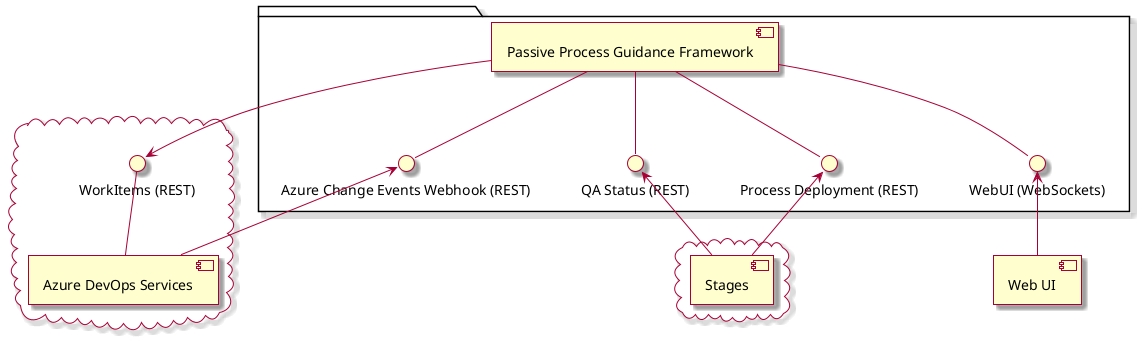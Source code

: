 @startuml

skin rose


cloud {
	component "Stages" as stages
}

component "Web UI" as webui
package {
component "Passive Process Guidance Framework" as ppe {
	
}
interface "Azure Change Events Webhook (REST)" as webhook
interface "Process Deployment (REST)" as deploy
interface "WebUI (WebSockets)" as ui
interface "QA Status (REST)" as qaREST
ppe -down- webhook
ppe -down- deploy 
ppe -down- qaREST
ppe -down- ui
}	

cloud {
 component "Azure DevOps Services" as azure
 interface "WorkItems (REST)" as rest 
 azure -up- rest
}

webhook <-- azure
deploy <-- stages
qaREST <-- stages
ui <-- webui
rest <-- ppe

@endum